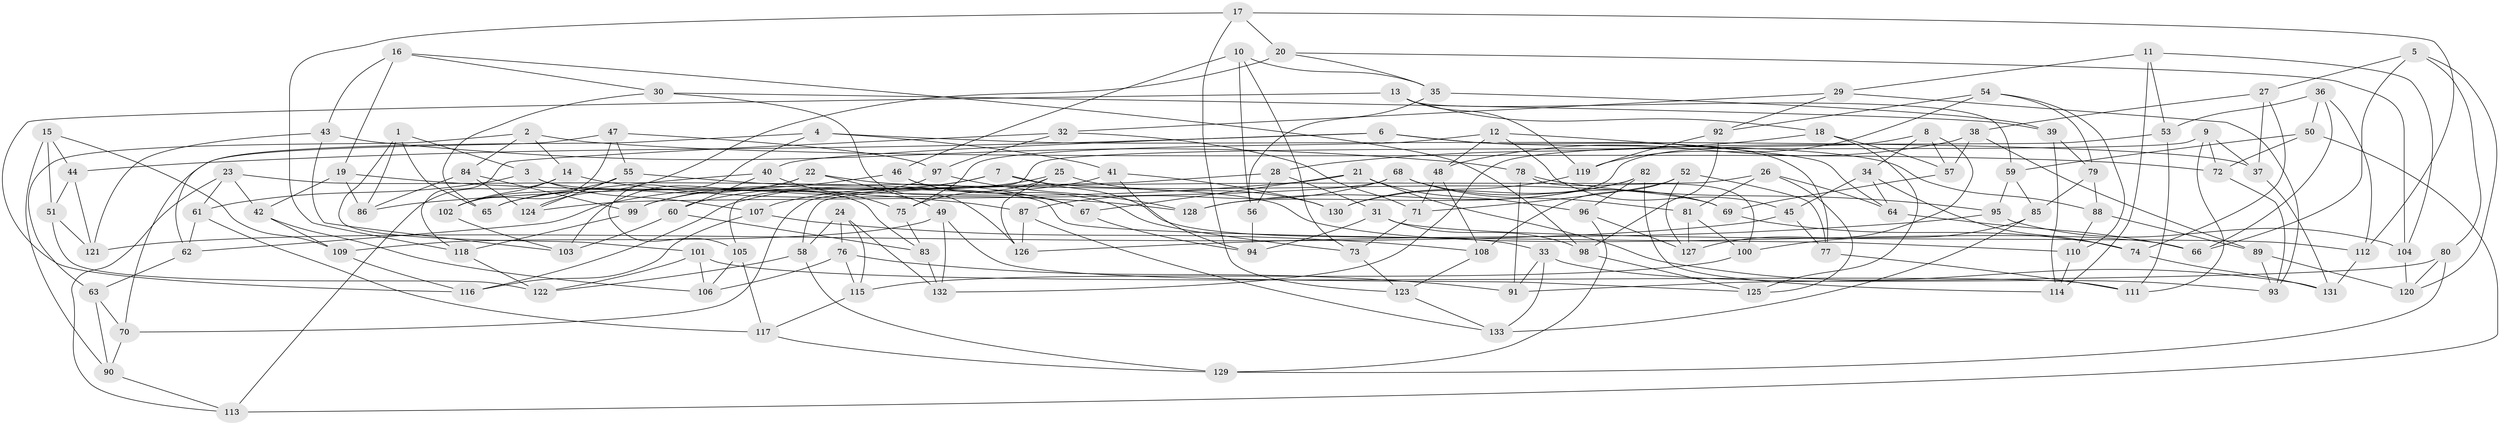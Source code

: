 // coarse degree distribution, {10: 0.037037037037037035, 9: 0.05555555555555555, 8: 0.14814814814814814, 4: 0.37037037037037035, 11: 0.018518518518518517, 7: 0.12962962962962962, 3: 0.09259259259259259, 6: 0.1111111111111111, 12: 0.037037037037037035}
// Generated by graph-tools (version 1.1) at 2025/54/03/04/25 22:54:02]
// undirected, 133 vertices, 266 edges
graph export_dot {
  node [color=gray90,style=filled];
  1;
  2;
  3;
  4;
  5;
  6;
  7;
  8;
  9;
  10;
  11;
  12;
  13;
  14;
  15;
  16;
  17;
  18;
  19;
  20;
  21;
  22;
  23;
  24;
  25;
  26;
  27;
  28;
  29;
  30;
  31;
  32;
  33;
  34;
  35;
  36;
  37;
  38;
  39;
  40;
  41;
  42;
  43;
  44;
  45;
  46;
  47;
  48;
  49;
  50;
  51;
  52;
  53;
  54;
  55;
  56;
  57;
  58;
  59;
  60;
  61;
  62;
  63;
  64;
  65;
  66;
  67;
  68;
  69;
  70;
  71;
  72;
  73;
  74;
  75;
  76;
  77;
  78;
  79;
  80;
  81;
  82;
  83;
  84;
  85;
  86;
  87;
  88;
  89;
  90;
  91;
  92;
  93;
  94;
  95;
  96;
  97;
  98;
  99;
  100;
  101;
  102;
  103;
  104;
  105;
  106;
  107;
  108;
  109;
  110;
  111;
  112;
  113;
  114;
  115;
  116;
  117;
  118;
  119;
  120;
  121;
  122;
  123;
  124;
  125;
  126;
  127;
  128;
  129;
  130;
  131;
  132;
  133;
  1 -- 86;
  1 -- 3;
  1 -- 101;
  1 -- 65;
  2 -- 72;
  2 -- 14;
  2 -- 84;
  2 -- 63;
  3 -- 83;
  3 -- 61;
  3 -- 107;
  4 -- 41;
  4 -- 37;
  4 -- 70;
  4 -- 105;
  5 -- 27;
  5 -- 66;
  5 -- 120;
  5 -- 80;
  6 -- 88;
  6 -- 77;
  6 -- 40;
  6 -- 44;
  7 -- 33;
  7 -- 99;
  7 -- 60;
  7 -- 69;
  8 -- 128;
  8 -- 127;
  8 -- 34;
  8 -- 57;
  9 -- 37;
  9 -- 72;
  9 -- 111;
  9 -- 105;
  10 -- 35;
  10 -- 73;
  10 -- 56;
  10 -- 46;
  11 -- 53;
  11 -- 29;
  11 -- 104;
  11 -- 114;
  12 -- 64;
  12 -- 75;
  12 -- 48;
  12 -- 45;
  13 -- 59;
  13 -- 116;
  13 -- 18;
  13 -- 119;
  14 -- 128;
  14 -- 113;
  14 -- 102;
  15 -- 109;
  15 -- 44;
  15 -- 90;
  15 -- 51;
  16 -- 30;
  16 -- 19;
  16 -- 43;
  16 -- 98;
  17 -- 118;
  17 -- 112;
  17 -- 123;
  17 -- 20;
  18 -- 28;
  18 -- 125;
  18 -- 57;
  19 -- 42;
  19 -- 87;
  19 -- 86;
  20 -- 124;
  20 -- 104;
  20 -- 35;
  21 -- 131;
  21 -- 86;
  21 -- 96;
  21 -- 67;
  22 -- 49;
  22 -- 103;
  22 -- 66;
  22 -- 65;
  23 -- 113;
  23 -- 110;
  23 -- 61;
  23 -- 42;
  24 -- 115;
  24 -- 58;
  24 -- 132;
  24 -- 76;
  25 -- 116;
  25 -- 130;
  25 -- 126;
  25 -- 75;
  26 -- 58;
  26 -- 64;
  26 -- 81;
  26 -- 125;
  27 -- 74;
  27 -- 38;
  27 -- 37;
  28 -- 31;
  28 -- 70;
  28 -- 56;
  29 -- 93;
  29 -- 32;
  29 -- 92;
  30 -- 126;
  30 -- 65;
  30 -- 39;
  31 -- 112;
  31 -- 94;
  31 -- 98;
  32 -- 71;
  32 -- 97;
  32 -- 118;
  33 -- 133;
  33 -- 91;
  33 -- 93;
  34 -- 45;
  34 -- 74;
  34 -- 64;
  35 -- 56;
  35 -- 39;
  36 -- 112;
  36 -- 66;
  36 -- 50;
  36 -- 53;
  37 -- 131;
  38 -- 89;
  38 -- 48;
  38 -- 57;
  39 -- 79;
  39 -- 114;
  40 -- 75;
  40 -- 65;
  40 -- 60;
  41 -- 107;
  41 -- 94;
  41 -- 130;
  42 -- 109;
  42 -- 106;
  43 -- 78;
  43 -- 103;
  43 -- 121;
  44 -- 121;
  44 -- 51;
  45 -- 77;
  45 -- 121;
  46 -- 62;
  46 -- 73;
  46 -- 67;
  47 -- 62;
  47 -- 97;
  47 -- 102;
  47 -- 55;
  48 -- 71;
  48 -- 108;
  49 -- 132;
  49 -- 109;
  49 -- 125;
  50 -- 113;
  50 -- 72;
  50 -- 59;
  51 -- 121;
  51 -- 122;
  52 -- 127;
  52 -- 77;
  52 -- 71;
  52 -- 108;
  53 -- 132;
  53 -- 111;
  54 -- 110;
  54 -- 92;
  54 -- 119;
  54 -- 79;
  55 -- 67;
  55 -- 102;
  55 -- 124;
  56 -- 94;
  57 -- 69;
  58 -- 129;
  58 -- 122;
  59 -- 95;
  59 -- 85;
  60 -- 103;
  60 -- 83;
  61 -- 117;
  61 -- 62;
  62 -- 63;
  63 -- 90;
  63 -- 70;
  64 -- 66;
  67 -- 94;
  68 -- 87;
  68 -- 81;
  68 -- 69;
  68 -- 124;
  69 -- 74;
  70 -- 90;
  71 -- 73;
  72 -- 93;
  73 -- 123;
  74 -- 131;
  75 -- 83;
  76 -- 106;
  76 -- 115;
  76 -- 91;
  77 -- 111;
  78 -- 100;
  78 -- 95;
  78 -- 91;
  79 -- 85;
  79 -- 88;
  80 -- 91;
  80 -- 120;
  80 -- 129;
  81 -- 127;
  81 -- 100;
  82 -- 128;
  82 -- 96;
  82 -- 130;
  82 -- 114;
  83 -- 132;
  84 -- 86;
  84 -- 124;
  84 -- 99;
  85 -- 133;
  85 -- 100;
  87 -- 133;
  87 -- 126;
  88 -- 110;
  88 -- 89;
  89 -- 93;
  89 -- 120;
  90 -- 113;
  92 -- 98;
  92 -- 119;
  95 -- 126;
  95 -- 104;
  96 -- 127;
  96 -- 129;
  97 -- 128;
  97 -- 99;
  98 -- 125;
  99 -- 118;
  100 -- 115;
  101 -- 122;
  101 -- 106;
  101 -- 111;
  102 -- 103;
  104 -- 120;
  105 -- 117;
  105 -- 106;
  107 -- 108;
  107 -- 116;
  108 -- 123;
  109 -- 116;
  110 -- 114;
  112 -- 131;
  115 -- 117;
  117 -- 129;
  118 -- 122;
  119 -- 130;
  123 -- 133;
}
